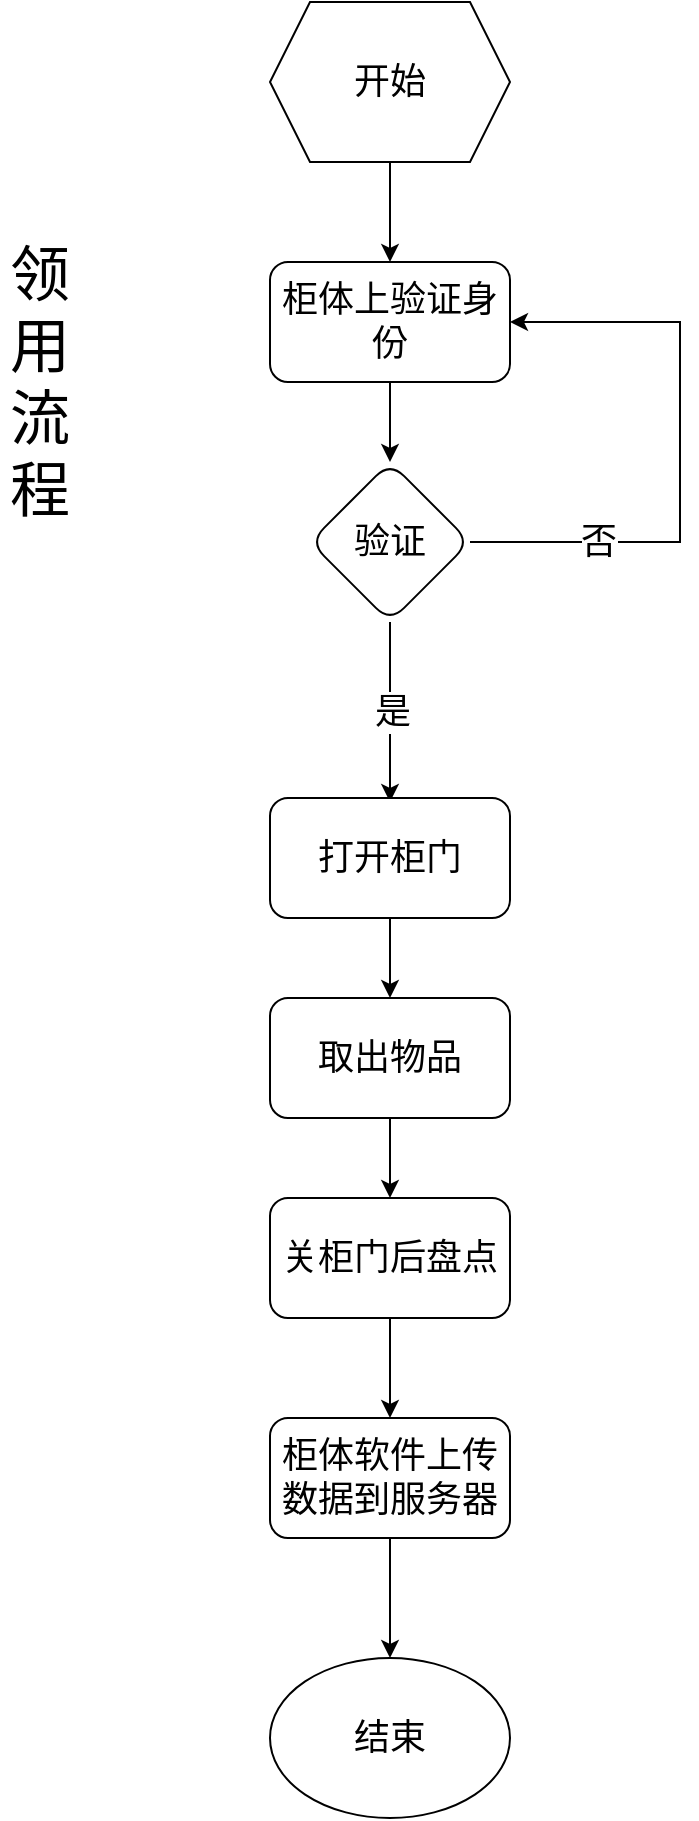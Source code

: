<mxfile version="21.1.0" type="github">
  <diagram id="C5RBs43oDa-KdzZeNtuy" name="Page-1">
    <mxGraphModel dx="1420" dy="750" grid="1" gridSize="10" guides="1" tooltips="1" connect="1" arrows="1" fold="1" page="1" pageScale="1" pageWidth="827" pageHeight="1169" math="0" shadow="0">
      <root>
        <mxCell id="WIyWlLk6GJQsqaUBKTNV-0" />
        <mxCell id="WIyWlLk6GJQsqaUBKTNV-1" parent="WIyWlLk6GJQsqaUBKTNV-0" />
        <mxCell id="eVKTsNBVHak8fvWvw7ZH-28" value="" style="edgeStyle=orthogonalEdgeStyle;rounded=0;orthogonalLoop=1;jettySize=auto;html=1;" edge="1" parent="WIyWlLk6GJQsqaUBKTNV-1" source="eVKTsNBVHak8fvWvw7ZH-3" target="eVKTsNBVHak8fvWvw7ZH-5">
          <mxGeometry relative="1" as="geometry" />
        </mxCell>
        <mxCell id="eVKTsNBVHak8fvWvw7ZH-3" value="取出物品" style="rounded=1;whiteSpace=wrap;html=1;fontSize=18;" vertex="1" parent="WIyWlLk6GJQsqaUBKTNV-1">
          <mxGeometry x="295" y="528" width="120" height="60" as="geometry" />
        </mxCell>
        <mxCell id="eVKTsNBVHak8fvWvw7ZH-4" value="" style="edgeStyle=orthogonalEdgeStyle;rounded=0;orthogonalLoop=1;jettySize=auto;html=1;fontSize=18;" edge="1" parent="WIyWlLk6GJQsqaUBKTNV-1" source="eVKTsNBVHak8fvWvw7ZH-5" target="eVKTsNBVHak8fvWvw7ZH-7">
          <mxGeometry relative="1" as="geometry" />
        </mxCell>
        <mxCell id="eVKTsNBVHak8fvWvw7ZH-5" value="关柜门后盘点" style="rounded=1;whiteSpace=wrap;html=1;fontSize=18;" vertex="1" parent="WIyWlLk6GJQsqaUBKTNV-1">
          <mxGeometry x="295" y="628" width="120" height="60" as="geometry" />
        </mxCell>
        <mxCell id="eVKTsNBVHak8fvWvw7ZH-6" value="" style="edgeStyle=orthogonalEdgeStyle;rounded=0;orthogonalLoop=1;jettySize=auto;html=1;fontSize=18;" edge="1" parent="WIyWlLk6GJQsqaUBKTNV-1" source="eVKTsNBVHak8fvWvw7ZH-7" target="eVKTsNBVHak8fvWvw7ZH-10">
          <mxGeometry relative="1" as="geometry" />
        </mxCell>
        <mxCell id="eVKTsNBVHak8fvWvw7ZH-7" value="柜体软件上传数据到服务器" style="rounded=1;whiteSpace=wrap;html=1;fontSize=18;" vertex="1" parent="WIyWlLk6GJQsqaUBKTNV-1">
          <mxGeometry x="295" y="738" width="120" height="60" as="geometry" />
        </mxCell>
        <mxCell id="eVKTsNBVHak8fvWvw7ZH-8" style="edgeStyle=orthogonalEdgeStyle;rounded=0;orthogonalLoop=1;jettySize=auto;html=1;entryX=0.5;entryY=0;entryDx=0;entryDy=0;fontSize=18;" edge="1" parent="WIyWlLk6GJQsqaUBKTNV-1" source="eVKTsNBVHak8fvWvw7ZH-9" target="eVKTsNBVHak8fvWvw7ZH-12">
          <mxGeometry relative="1" as="geometry" />
        </mxCell>
        <mxCell id="eVKTsNBVHak8fvWvw7ZH-9" value="开始" style="shape=hexagon;perimeter=hexagonPerimeter2;whiteSpace=wrap;html=1;fixedSize=1;fontSize=18;" vertex="1" parent="WIyWlLk6GJQsqaUBKTNV-1">
          <mxGeometry x="295" y="30" width="120" height="80" as="geometry" />
        </mxCell>
        <mxCell id="eVKTsNBVHak8fvWvw7ZH-10" value="结束" style="ellipse;whiteSpace=wrap;html=1;fontSize=18;" vertex="1" parent="WIyWlLk6GJQsqaUBKTNV-1">
          <mxGeometry x="295" y="858" width="120" height="80" as="geometry" />
        </mxCell>
        <mxCell id="eVKTsNBVHak8fvWvw7ZH-11" value="" style="edgeStyle=orthogonalEdgeStyle;rounded=0;orthogonalLoop=1;jettySize=auto;html=1;fontSize=18;" edge="1" parent="WIyWlLk6GJQsqaUBKTNV-1" source="eVKTsNBVHak8fvWvw7ZH-12">
          <mxGeometry relative="1" as="geometry">
            <mxPoint x="355" y="260" as="targetPoint" />
          </mxGeometry>
        </mxCell>
        <mxCell id="eVKTsNBVHak8fvWvw7ZH-12" value="柜体上验证身份" style="rounded=1;whiteSpace=wrap;html=1;fontSize=18;" vertex="1" parent="WIyWlLk6GJQsqaUBKTNV-1">
          <mxGeometry x="295" y="160" width="120" height="60" as="geometry" />
        </mxCell>
        <mxCell id="eVKTsNBVHak8fvWvw7ZH-13" value="领用流程" style="glass=0;labelPosition=center;verticalLabelPosition=middle;align=center;verticalAlign=middle;horizontal=1;fontColor=default;textDirection=rtl;direction=south;rotation=0;whiteSpace=wrap;fontSize=30;labelBorderColor=none;strokeColor=none;" vertex="1" parent="WIyWlLk6GJQsqaUBKTNV-1">
          <mxGeometry x="160" y="80" width="40" height="280" as="geometry" />
        </mxCell>
        <mxCell id="eVKTsNBVHak8fvWvw7ZH-21" value="是" style="edgeStyle=orthogonalEdgeStyle;rounded=0;orthogonalLoop=1;jettySize=auto;html=1;fontSize=18;" edge="1" parent="WIyWlLk6GJQsqaUBKTNV-1" source="eVKTsNBVHak8fvWvw7ZH-19">
          <mxGeometry relative="1" as="geometry">
            <mxPoint x="355" y="430" as="targetPoint" />
          </mxGeometry>
        </mxCell>
        <mxCell id="eVKTsNBVHak8fvWvw7ZH-22" style="edgeStyle=orthogonalEdgeStyle;rounded=0;orthogonalLoop=1;jettySize=auto;html=1;entryX=1;entryY=0.5;entryDx=0;entryDy=0;" edge="1" parent="WIyWlLk6GJQsqaUBKTNV-1" source="eVKTsNBVHak8fvWvw7ZH-19" target="eVKTsNBVHak8fvWvw7ZH-12">
          <mxGeometry relative="1" as="geometry">
            <Array as="points">
              <mxPoint x="500" y="300" />
              <mxPoint x="500" y="190" />
            </Array>
          </mxGeometry>
        </mxCell>
        <mxCell id="eVKTsNBVHak8fvWvw7ZH-23" value="否" style="edgeLabel;html=1;align=center;verticalAlign=middle;resizable=0;points=[];fontSize=18;" vertex="1" connectable="0" parent="eVKTsNBVHak8fvWvw7ZH-22">
          <mxGeometry x="-0.573" relative="1" as="geometry">
            <mxPoint as="offset" />
          </mxGeometry>
        </mxCell>
        <mxCell id="eVKTsNBVHak8fvWvw7ZH-19" value="验证" style="rhombus;whiteSpace=wrap;html=1;fontSize=18;rounded=1;" vertex="1" parent="WIyWlLk6GJQsqaUBKTNV-1">
          <mxGeometry x="315" y="260" width="80" height="80" as="geometry" />
        </mxCell>
        <mxCell id="eVKTsNBVHak8fvWvw7ZH-27" value="" style="edgeStyle=orthogonalEdgeStyle;rounded=0;orthogonalLoop=1;jettySize=auto;html=1;" edge="1" parent="WIyWlLk6GJQsqaUBKTNV-1" source="eVKTsNBVHak8fvWvw7ZH-24" target="eVKTsNBVHak8fvWvw7ZH-3">
          <mxGeometry relative="1" as="geometry" />
        </mxCell>
        <mxCell id="eVKTsNBVHak8fvWvw7ZH-24" value="打开柜门" style="rounded=1;whiteSpace=wrap;html=1;fontSize=18;" vertex="1" parent="WIyWlLk6GJQsqaUBKTNV-1">
          <mxGeometry x="295" y="428" width="120" height="60" as="geometry" />
        </mxCell>
      </root>
    </mxGraphModel>
  </diagram>
</mxfile>

